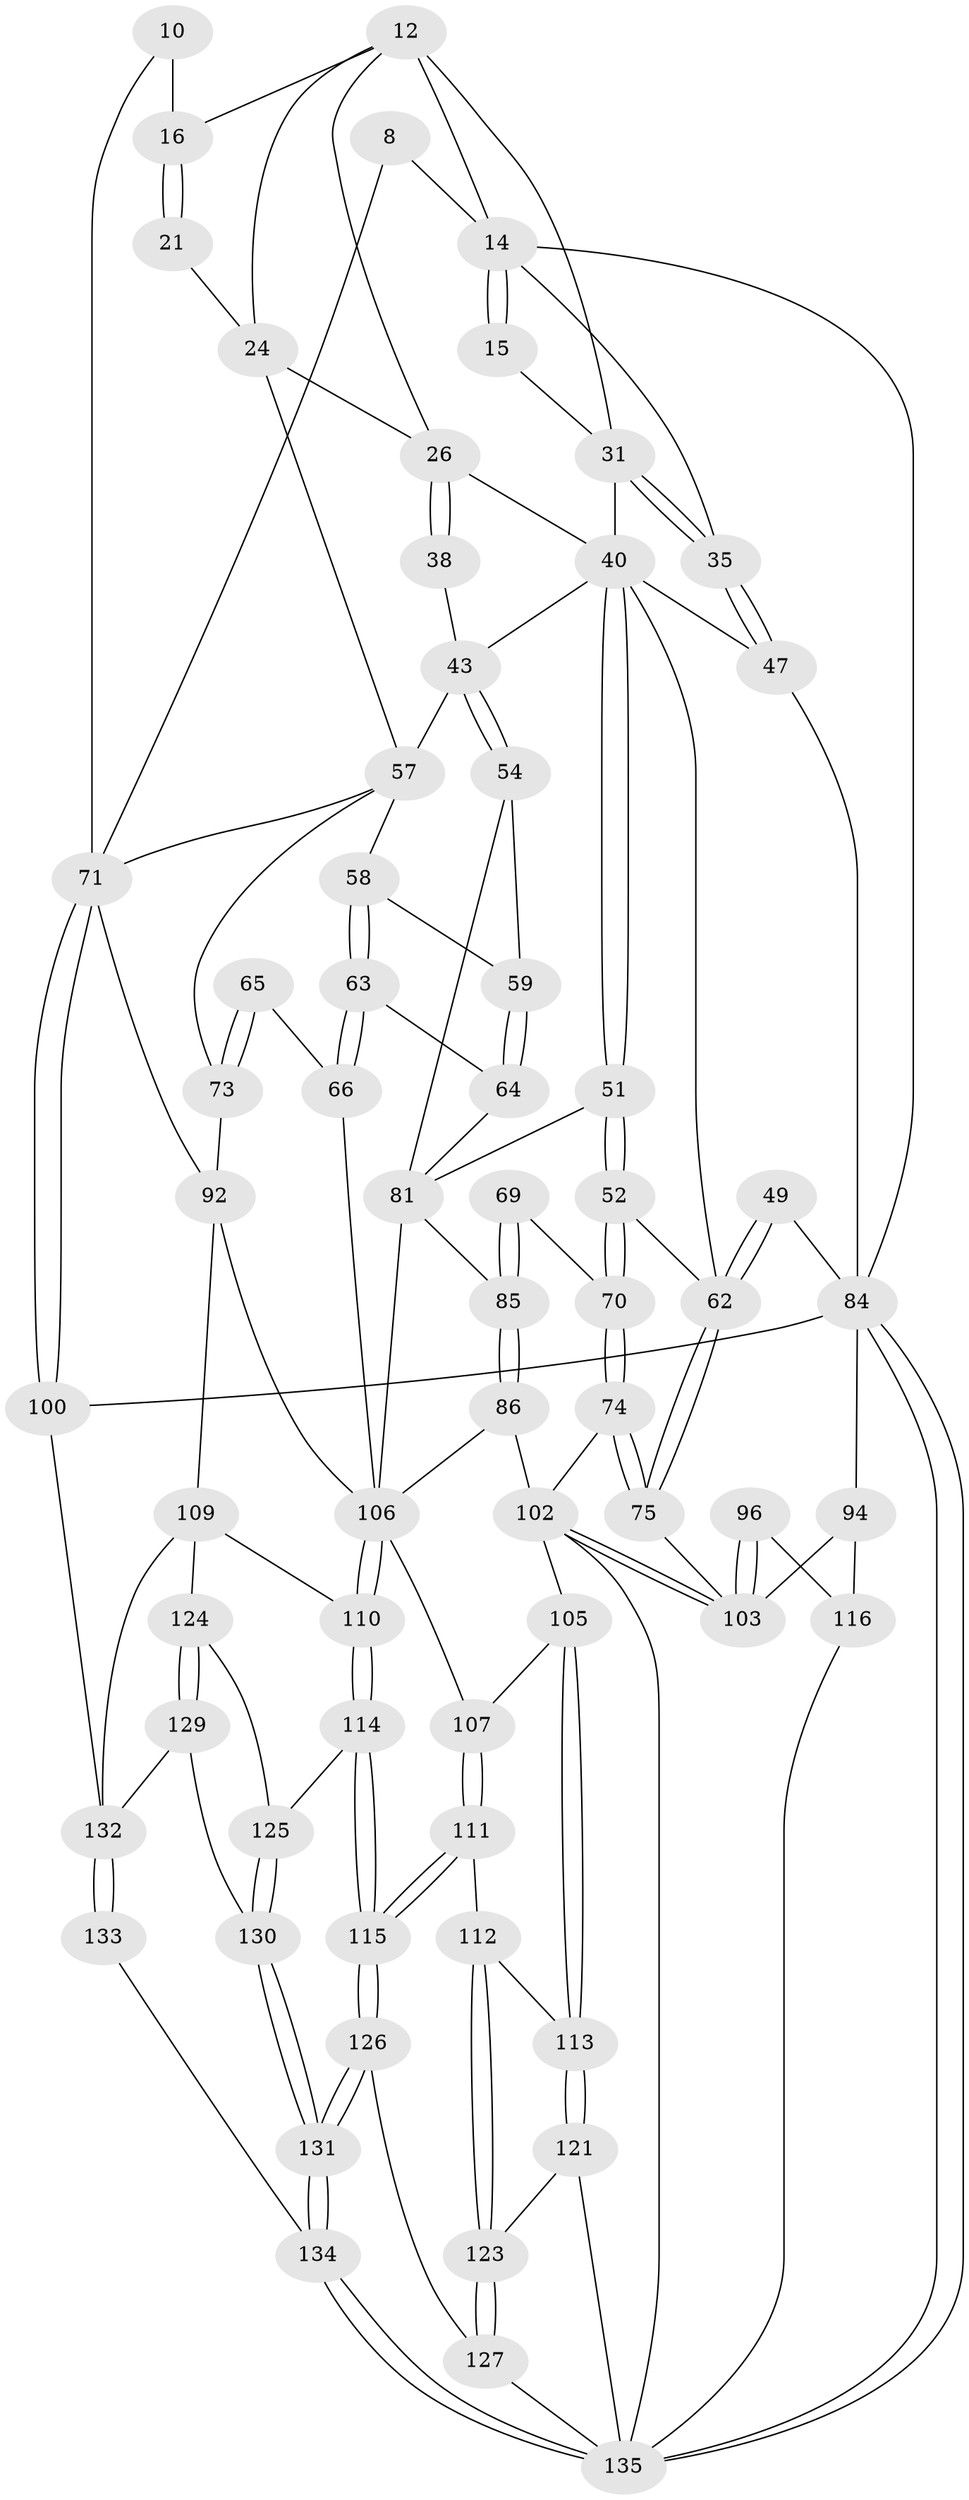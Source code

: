 // original degree distribution, {3: 0.014814814814814815, 6: 0.2222222222222222, 4: 0.24444444444444444, 5: 0.5185185185185185}
// Generated by graph-tools (version 1.1) at 2025/01/03/09/25 05:01:36]
// undirected, 67 vertices, 152 edges
graph export_dot {
graph [start="1"]
  node [color=gray90,style=filled];
  8 [pos="+0.902786029391779+0.09583436929852736",super="+1"];
  10 [pos="+0.8393743447082855+0.16261492749732107"];
  12 [pos="+0.1891173176330739+0.10809350914219445",super="+11"];
  14 [pos="+0+0.20381214375861806",super="+13"];
  15 [pos="+0.019021731517785526+0.14659778338217658"];
  16 [pos="+0.7840031108815962+0.1585564731773055",super="+7"];
  21 [pos="+0.7207677379413409+0.20702527473801868"];
  24 [pos="+0.5925681885548275+0.11895453689153757",super="+23+18+17"];
  26 [pos="+0.4848781565267925+0.18362695902423193",super="+20+25"];
  31 [pos="+0.2044647090677789+0.23692105270010808",super="+27"];
  35 [pos="+0+0.23389615865152735"];
  38 [pos="+0.5499895297424929+0.2847047657974769",super="+32"];
  40 [pos="+0.49107727896925474+0.3729722200694678",super="+28+30"];
  43 [pos="+0.5748632894958179+0.4108559085578629",super="+42+33+39"];
  47 [pos="+0+0.3556154305497487",super="+46"];
  49 [pos="+0.2160233856793529+0.46523072509313346"];
  51 [pos="+0.4603446409789163+0.4125353411173045"];
  52 [pos="+0.37925020993307273+0.44431237325577166"];
  54 [pos="+0.5769050204962034+0.427699050540101"];
  57 [pos="+0.7159912198475182+0.3816594111439291",super="+45"];
  58 [pos="+0.671358581659721+0.4681521231245015"];
  59 [pos="+0.6100672105464654+0.4590378741939896"];
  62 [pos="+0.24582691346895733+0.5221323559699653",super="+53+48"];
  63 [pos="+0.6725737035633329+0.5240091953166388"];
  64 [pos="+0.632302429534178+0.5122598042051628"];
  65 [pos="+0.7074833209602454+0.5645795125234384"];
  66 [pos="+0.7071199386967114+0.5645909230003772"];
  69 [pos="+0.38402648444659615+0.5422801078688253"];
  70 [pos="+0.38074728194000046+0.5407655644786744"];
  71 [pos="+1+0.5720580835067073",super="+41+22"];
  73 [pos="+0.8361873183123565+0.624435760631882",super="+61+60"];
  74 [pos="+0.2650510368856306+0.5903601368010983"];
  75 [pos="+0.2587888348904416+0.5877671966211898"];
  81 [pos="+0.5441981368682086+0.5563405003952344",super="+67+56"];
  84 [pos="+0+1",super="+83+77+76+50"];
  85 [pos="+0.4378670534846761+0.6596649909687141",super="+82+68"];
  86 [pos="+0.438561910336739+0.6923587962632028"];
  92 [pos="+0.8469655133551793+0.7173160381208246",super="+72"];
  94 [pos="+0+0.7295982058310301",super="+93"];
  96 [pos="+0.1727782445399387+0.7714159525475999"];
  100 [pos="+1+0.8532049915394695",super="+99"];
  102 [pos="+0.2545962621204507+0.8202897362099756",super="+101+88"];
  103 [pos="+0.23682296408342954+0.8065992977638639",super="+98+95"];
  105 [pos="+0.3913419687012704+0.768890472207593"];
  106 [pos="+0.6084649164776096+0.7517651384865393",super="+90+91"];
  107 [pos="+0.5138748637687788+0.8097717267561672",super="+104"];
  109 [pos="+0.7284713728875292+0.8076879894819727",super="+108"];
  110 [pos="+0.6192669789458966+0.7694296201688506"];
  111 [pos="+0.5195483958875509+0.8560714264499918"];
  112 [pos="+0.5133615276780508+0.8559000439238977"];
  113 [pos="+0.39266707920450517+0.7736451239024902"];
  114 [pos="+0.5806257031507318+0.8674934216256903"];
  115 [pos="+0.5500756567785079+0.8785534089115801"];
  116 [pos="+0.07658846835061262+0.8192071085853916",super="+97"];
  121 [pos="+0.4034526468112979+0.859353038398"];
  123 [pos="+0.43389981570289965+0.8818106932800128"];
  124 [pos="+0.6865326743334289+0.8753567463497737"];
  125 [pos="+0.6031258617900009+0.8839671423958826"];
  126 [pos="+0.5069639968729411+0.9805031142012008"];
  127 [pos="+0.46474440792654176+0.9473042932863468"];
  129 [pos="+0.6902497049905839+0.9495631023847526"];
  130 [pos="+0.6285021611070095+0.9409948075013181"];
  131 [pos="+0.5272834339963807+1"];
  132 [pos="+0.9561249503744601+1",super="+119+128"];
  133 [pos="+0.7541744204006141+1"];
  134 [pos="+0.5261325122338212+1"];
  135 [pos="+0.15770242115977537+1",super="+118+122"];
  8 -- 14;
  8 -- 71 [weight=3];
  10 -- 16 [weight=2];
  10 -- 71;
  12 -- 14 [weight=2];
  12 -- 16;
  12 -- 24;
  12 -- 26;
  12 -- 31;
  14 -- 15 [weight=2];
  14 -- 15;
  14 -- 35;
  14 -- 84;
  15 -- 31;
  16 -- 21;
  16 -- 21;
  21 -- 24 [weight=2];
  24 -- 26 [weight=2];
  24 -- 57;
  26 -- 38 [weight=2];
  26 -- 38;
  26 -- 40;
  31 -- 35;
  31 -- 35;
  31 -- 40;
  35 -- 47;
  35 -- 47;
  38 -- 43 [weight=2];
  40 -- 51;
  40 -- 51;
  40 -- 43;
  40 -- 47;
  40 -- 62;
  43 -- 54;
  43 -- 54;
  43 -- 57 [weight=2];
  47 -- 84 [weight=2];
  49 -- 62 [weight=2];
  49 -- 62;
  49 -- 84;
  51 -- 52;
  51 -- 52;
  51 -- 81;
  52 -- 70;
  52 -- 70;
  52 -- 62;
  54 -- 59;
  54 -- 81;
  57 -- 58;
  57 -- 73 [weight=2];
  57 -- 71;
  58 -- 59;
  58 -- 63;
  58 -- 63;
  59 -- 64;
  59 -- 64;
  62 -- 75;
  62 -- 75;
  63 -- 64;
  63 -- 66;
  63 -- 66;
  64 -- 81;
  65 -- 66;
  65 -- 73 [weight=2];
  65 -- 73;
  66 -- 106;
  69 -- 70;
  69 -- 85 [weight=2];
  69 -- 85;
  70 -- 74;
  70 -- 74;
  71 -- 100 [weight=2];
  71 -- 100;
  71 -- 92;
  73 -- 92;
  74 -- 75;
  74 -- 75;
  74 -- 102;
  75 -- 103;
  81 -- 85 [weight=2];
  81 -- 106;
  84 -- 135;
  84 -- 135;
  84 -- 94 [weight=2];
  84 -- 100;
  85 -- 86;
  85 -- 86;
  86 -- 102;
  86 -- 106;
  92 -- 109;
  92 -- 106;
  94 -- 116 [weight=2];
  94 -- 103;
  96 -- 103 [weight=2];
  96 -- 103;
  96 -- 116;
  100 -- 132 [weight=2];
  102 -- 103 [weight=2];
  102 -- 103;
  102 -- 105;
  102 -- 135;
  105 -- 113;
  105 -- 113;
  105 -- 107;
  106 -- 107 [weight=2];
  106 -- 110;
  106 -- 110;
  107 -- 111;
  107 -- 111;
  109 -- 110;
  109 -- 124;
  109 -- 132;
  110 -- 114;
  110 -- 114;
  111 -- 112;
  111 -- 115;
  111 -- 115;
  112 -- 113;
  112 -- 123;
  112 -- 123;
  113 -- 121;
  113 -- 121;
  114 -- 115;
  114 -- 115;
  114 -- 125;
  115 -- 126;
  115 -- 126;
  116 -- 135;
  121 -- 123;
  121 -- 135;
  123 -- 127;
  123 -- 127;
  124 -- 125;
  124 -- 129;
  124 -- 129;
  125 -- 130;
  125 -- 130;
  126 -- 127;
  126 -- 131;
  126 -- 131;
  127 -- 135;
  129 -- 130;
  129 -- 132;
  130 -- 131;
  130 -- 131;
  131 -- 134;
  131 -- 134;
  132 -- 133 [weight=2];
  132 -- 133;
  133 -- 134;
  134 -- 135;
  134 -- 135;
}
